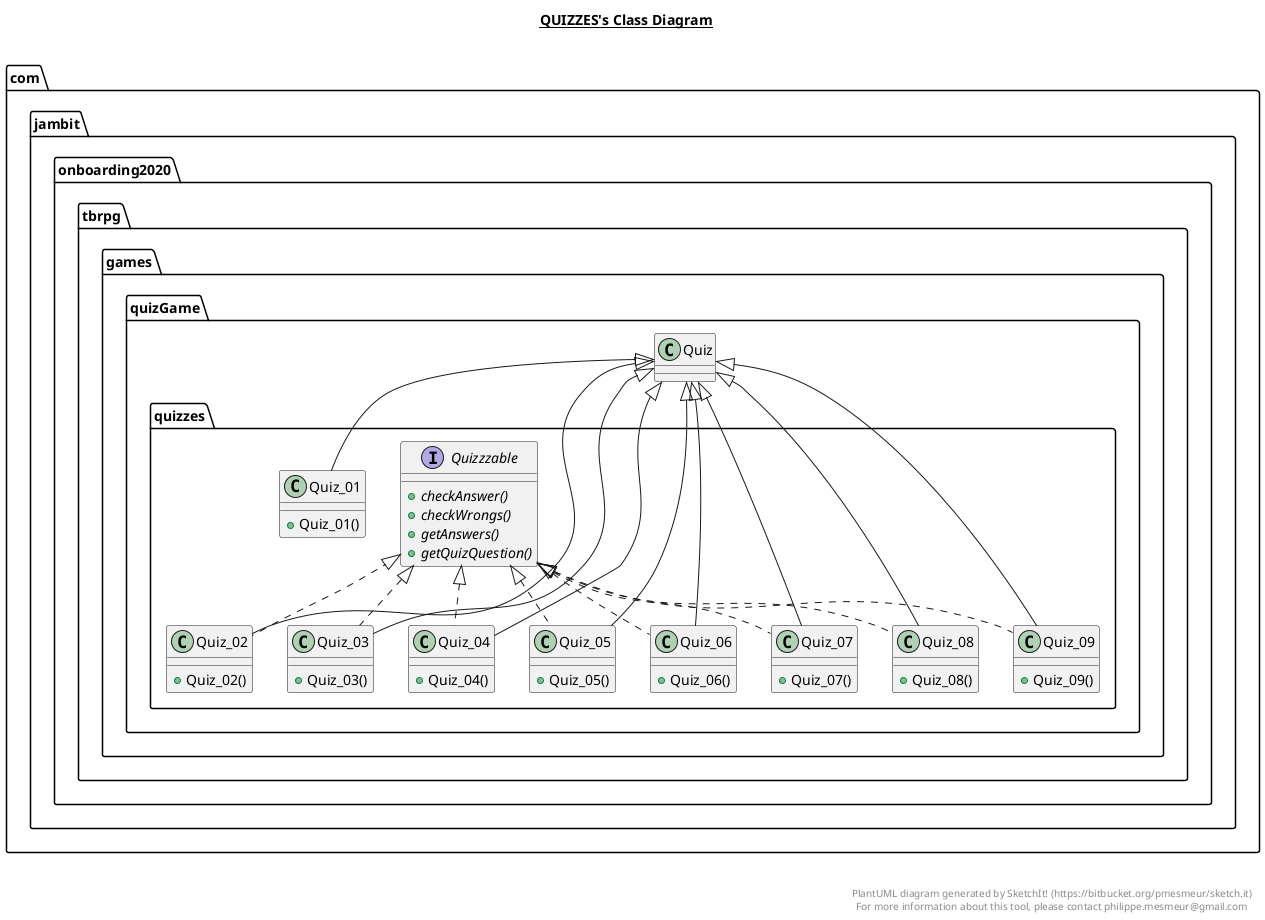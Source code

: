 @startuml

title __QUIZZES's Class Diagram__\n

  namespace com.jambit.onboarding2020.tbrpg {
    namespace games {
      namespace quizGame {
        namespace quizzes {
          class com.jambit.onboarding2020.tbrpg.games.quizGame.quizzes.Quiz_01 {
              + Quiz_01()
          }
        }
      }
    }
  }
  

  namespace com.jambit.onboarding2020.tbrpg {
    namespace games {
      namespace quizGame {
        namespace quizzes {
          class com.jambit.onboarding2020.tbrpg.games.quizGame.quizzes.Quiz_02 {
              + Quiz_02()
          }
        }
      }
    }
  }
  

  namespace com.jambit.onboarding2020.tbrpg {
    namespace games {
      namespace quizGame {
        namespace quizzes {
          class com.jambit.onboarding2020.tbrpg.games.quizGame.quizzes.Quiz_03 {
              + Quiz_03()
          }
        }
      }
    }
  }
  

  namespace com.jambit.onboarding2020.tbrpg {
    namespace games {
      namespace quizGame {
        namespace quizzes {
          class com.jambit.onboarding2020.tbrpg.games.quizGame.quizzes.Quiz_04 {
              + Quiz_04()
          }
        }
      }
    }
  }
  

  namespace com.jambit.onboarding2020.tbrpg {
    namespace games {
      namespace quizGame {
        namespace quizzes {
          class com.jambit.onboarding2020.tbrpg.games.quizGame.quizzes.Quiz_05 {
              + Quiz_05()
          }
        }
      }
    }
  }
  

  namespace com.jambit.onboarding2020.tbrpg {
    namespace games {
      namespace quizGame {
        namespace quizzes {
          class com.jambit.onboarding2020.tbrpg.games.quizGame.quizzes.Quiz_06 {
              + Quiz_06()
          }
        }
      }
    }
  }
  

  namespace com.jambit.onboarding2020.tbrpg {
    namespace games {
      namespace quizGame {
        namespace quizzes {
          class com.jambit.onboarding2020.tbrpg.games.quizGame.quizzes.Quiz_07 {
              + Quiz_07()
          }
        }
      }
    }
  }
  

  namespace com.jambit.onboarding2020.tbrpg {
    namespace games {
      namespace quizGame {
        namespace quizzes {
          class com.jambit.onboarding2020.tbrpg.games.quizGame.quizzes.Quiz_08 {
              + Quiz_08()
          }
        }
      }
    }
  }
  

  namespace com.jambit.onboarding2020.tbrpg {
    namespace games {
      namespace quizGame {
        namespace quizzes {
          class com.jambit.onboarding2020.tbrpg.games.quizGame.quizzes.Quiz_09 {
              + Quiz_09()
          }
        }
      }
    }
  }
  

  namespace com.jambit.onboarding2020.tbrpg {
    namespace games {
      namespace quizGame {
        namespace quizzes {
          interface com.jambit.onboarding2020.tbrpg.games.quizGame.quizzes.Quizzzable {
              {abstract} + checkAnswer()
              {abstract} + checkWrongs()
              {abstract} + getAnswers()
              {abstract} + getQuizQuestion()
          }
        }
      }
    }
  }
  

  com.jambit.onboarding2020.tbrpg.games.quizGame.quizzes.Quiz_01 -up-|> com.jambit.onboarding2020.tbrpg.games.quizGame.Quiz
  com.jambit.onboarding2020.tbrpg.games.quizGame.quizzes.Quiz_02 .up.|> com.jambit.onboarding2020.tbrpg.games.quizGame.quizzes.Quizzzable
  com.jambit.onboarding2020.tbrpg.games.quizGame.quizzes.Quiz_02 -up-|> com.jambit.onboarding2020.tbrpg.games.quizGame.Quiz
  com.jambit.onboarding2020.tbrpg.games.quizGame.quizzes.Quiz_03 .up.|> com.jambit.onboarding2020.tbrpg.games.quizGame.quizzes.Quizzzable
  com.jambit.onboarding2020.tbrpg.games.quizGame.quizzes.Quiz_03 -up-|> com.jambit.onboarding2020.tbrpg.games.quizGame.Quiz
  com.jambit.onboarding2020.tbrpg.games.quizGame.quizzes.Quiz_04 .up.|> com.jambit.onboarding2020.tbrpg.games.quizGame.quizzes.Quizzzable
  com.jambit.onboarding2020.tbrpg.games.quizGame.quizzes.Quiz_04 -up-|> com.jambit.onboarding2020.tbrpg.games.quizGame.Quiz
  com.jambit.onboarding2020.tbrpg.games.quizGame.quizzes.Quiz_05 .up.|> com.jambit.onboarding2020.tbrpg.games.quizGame.quizzes.Quizzzable
  com.jambit.onboarding2020.tbrpg.games.quizGame.quizzes.Quiz_05 -up-|> com.jambit.onboarding2020.tbrpg.games.quizGame.Quiz
  com.jambit.onboarding2020.tbrpg.games.quizGame.quizzes.Quiz_06 .up.|> com.jambit.onboarding2020.tbrpg.games.quizGame.quizzes.Quizzzable
  com.jambit.onboarding2020.tbrpg.games.quizGame.quizzes.Quiz_06 -up-|> com.jambit.onboarding2020.tbrpg.games.quizGame.Quiz
  com.jambit.onboarding2020.tbrpg.games.quizGame.quizzes.Quiz_07 .up.|> com.jambit.onboarding2020.tbrpg.games.quizGame.quizzes.Quizzzable
  com.jambit.onboarding2020.tbrpg.games.quizGame.quizzes.Quiz_07 -up-|> com.jambit.onboarding2020.tbrpg.games.quizGame.Quiz
  com.jambit.onboarding2020.tbrpg.games.quizGame.quizzes.Quiz_08 .up.|> com.jambit.onboarding2020.tbrpg.games.quizGame.quizzes.Quizzzable
  com.jambit.onboarding2020.tbrpg.games.quizGame.quizzes.Quiz_08 -up-|> com.jambit.onboarding2020.tbrpg.games.quizGame.Quiz
  com.jambit.onboarding2020.tbrpg.games.quizGame.quizzes.Quiz_09 .up.|> com.jambit.onboarding2020.tbrpg.games.quizGame.quizzes.Quizzzable
  com.jambit.onboarding2020.tbrpg.games.quizGame.quizzes.Quiz_09 -up-|> com.jambit.onboarding2020.tbrpg.games.quizGame.Quiz


right footer


PlantUML diagram generated by SketchIt! (https://bitbucket.org/pmesmeur/sketch.it)
For more information about this tool, please contact philippe.mesmeur@gmail.com
endfooter

@enduml

